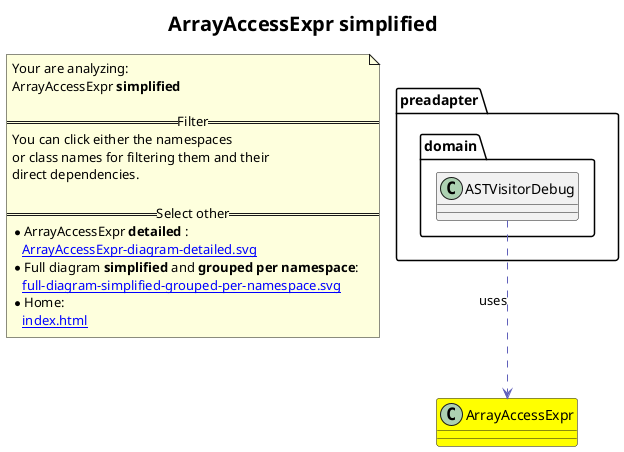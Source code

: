 @startuml
skinparam linetype ortho
title <size:20>ArrayAccessExpr **simplified** </size>
note "Your are analyzing:\nArrayAccessExpr **simplified** \n\n==Filter==\nYou can click either the namespaces \nor class names for filtering them and their\ndirect dependencies.\n\n==Select other==\n* ArrayAccessExpr **detailed** :\n   [[ArrayAccessExpr-diagram-detailed.svg]]\n* Full diagram **simplified** and **grouped per namespace**:\n   [[full-diagram-simplified-grouped-per-namespace.svg]]\n* Home:\n   [[index.html]]" as FloatingNote
class ArrayAccessExpr [[ArrayAccessExpr-diagram-simplified.svg]] #yellow {
}
  class preadapter.domain.ASTVisitorDebug [[preadapter.domain.ASTVisitorDebug-diagram-simplified.svg]]  {
  }
 ' *************************************** 
 ' *************************************** 
 ' *************************************** 
' Class relations extracted from namespace:
' 
' Class relations extracted from namespace:
' preadapter.domain
preadapter.domain.ASTVisitorDebug .[#6060BB].> ArrayAccessExpr  : uses 
@enduml